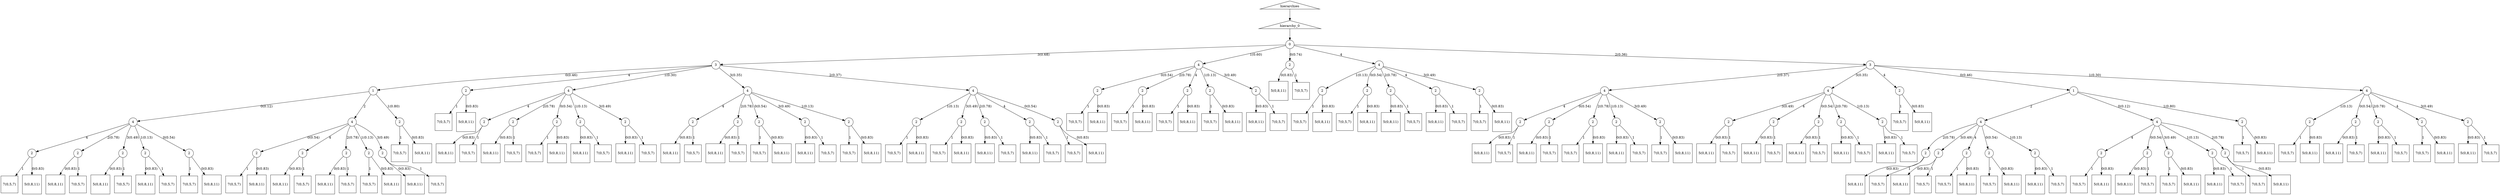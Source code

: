 digraph causations {
hierarchies [label="hierarchies", shape=triangle];
h0_t0_3_3_2_4_1_2_1_7 [label="7(0,5,7)", shape=square];
h0_t0_2_3_1_4_0_2_0_5 [label="5(0,8,11)", shape=square];
h0_nt0_3_3_3_4_4_2 [label="2", shape=circle];
h0_nt0_3_3_1_4_4_2 [label="2", shape=circle];
h0_t0_4_4_2_2_0_5 [label="5(0,8,11)", shape=square];
h0_t0_3_3_2_4_2_2_0_5 [label="5(0,8,11)", shape=square];
h0_nt0_3_3 [label="3", shape=circle];
h0_nt0_1_4_0_2 [label="2", shape=circle];
h0_t0_3_3_0_1_2_4_3_2_0_5 [label="5(0,8,11)", shape=square];
h0_t0_2_3_4_2_1_7 [label="7(0,5,7)", shape=square];
h0_nt0_3_3_0_1_0_4_4_2 [label="2", shape=circle];
h0_t0_2_3_3_4_1_2_0_5 [label="5(0,8,11)", shape=square];
h0_t0_3_3_0_1_0_4_2_2_0_5 [label="5(0,8,11)", shape=square];
h0_t0_2_3_0_1_0_4_0_2_0_5 [label="5(0,8,11)", shape=square];
h0_nt0_4_4_1_2 [label="2", shape=circle];
h0_nt0_3_3_0_1 [label="1", shape=circle];
h0_nt0_3_3_2_4_1_2 [label="2", shape=circle];
h0_t0_3_3_3_4_1_2_1_7 [label="7(0,5,7)", shape=square];
h0_t0_2_3_0_1_2_4_1_2_0_5 [label="5(0,8,11)", shape=square];
h0_t0_2_3_2_4_2_2_1_7 [label="7(0,5,7)", shape=square];
h0_nt0_3_3_1_4_2_2 [label="2", shape=circle];
h0_nt0_3_3_3_4_2_2 [label="2", shape=circle];
h0 [label="hierarchy_0", shape=triangle];
h0_t0_1_4_0_2_1_7 [label="7(0,5,7)", shape=square];
h0_t0_2_3_0_1_2_4_0_2_1_7 [label="7(0,5,7)", shape=square];
h0_nt0_3_3_4_2 [label="2", shape=circle];
h0_t0_4_4_1_2_1_7 [label="7(0,5,7)", shape=square];
h0_t0_3_3_1_4_2_2_0_5 [label="5(0,8,11)", shape=square];
h0_nt0_1_4_2_2 [label="2", shape=circle];
h0_t0_3_3_0_1_0_4_4_2_1_7 [label="7(0,5,7)", shape=square];
h0_nt0_3_3_2_4_3_2 [label="2", shape=circle];
h0_t0_3_3_1_4_1_2_0_5 [label="5(0,8,11)", shape=square];
h0_t0_3_3_0_1_0_4_3_2_0_5 [label="5(0,8,11)", shape=square];
h0_t0_3_3_1_4_0_2_1_7 [label="7(0,5,7)", shape=square];
h0_t0_2_3_3_4_2_2_0_5 [label="5(0,8,11)", shape=square];
h0_t0_3_3_3_4_2_2_0_5 [label="5(0,8,11)", shape=square];
h0_nt0_2_3_3_4_3_2 [label="2", shape=circle];
h0_t0_2_3_3_4_2_2_1_7 [label="7(0,5,7)", shape=square];
h0_nt0_3_3_3_4_0_2 [label="2", shape=circle];
h0_t0_2_3_0_1_2_4_2_2_0_5 [label="5(0,8,11)", shape=square];
h0_nt0_2_3_0_1_0_4_4_2 [label="2", shape=circle];
h0_nt0_2_3_2_4_4_2 [label="2", shape=circle];
h0_t0_2_3_1_4_1_2_1_7 [label="7(0,5,7)", shape=square];
h0_t0_4_4_0_2_1_7 [label="7(0,5,7)", shape=square];
h0_nt0_1_4_4_2 [label="2", shape=circle];
h0_nt0_1_4 [label="4", shape=circle];
h0_t0_2_3_0_1_0_4_1_2_0_5 [label="5(0,8,11)", shape=square];
h0_t0_3_3_0_1_0_4_1_2_0_5 [label="5(0,8,11)", shape=square];
h0_t0_2_3_3_4_0_2_0_5 [label="5(0,8,11)", shape=square];
h0_t0_1_4_0_2_0_5 [label="5(0,8,11)", shape=square];
h0_t0_3_3_2_4_0_2_1_7 [label="7(0,5,7)", shape=square];
h0_nt0_2_3_2_4_0_2 [label="2", shape=circle];
h0_nt0_3_3_0_1_2_4_0_2 [label="2", shape=circle];
h0_nt0_3_3_0_1_2_4_4_2 [label="2", shape=circle];
h0_t0_2_3_2_4_0_2_0_5 [label="5(0,8,11)", shape=square];
h0_t0_2_3_2_4_2_2_0_5 [label="5(0,8,11)", shape=square];
h0_nt0_3_3_0_1_0_4 [label="4", shape=circle];
h0_t0_2_3_0_1_0_4_0_2_1_7 [label="7(0,5,7)", shape=square];
h0_t0_3_3_3_4_4_2_0_5 [label="5(0,8,11)", shape=square];
h0_nt0_2_3_1_4_1_2 [label="2", shape=circle];
h0_nt0_2_3_0_1_2_4_2_2 [label="2", shape=circle];
h0_t0_3_3_0_1_2_4_0_2_1_7 [label="7(0,5,7)", shape=square];
h0_nt0_3_3_0_1_0_4_2_2 [label="2", shape=circle];
h0_t0_3_3_3_4_0_2_1_7 [label="7(0,5,7)", shape=square];
h0_t0_4_4_4_2_0_5 [label="5(0,8,11)", shape=square];
h0_t0_2_3_3_4_3_2_0_5 [label="5(0,8,11)", shape=square];
h0_t0_2_3_0_1_2_4_3_2_0_5 [label="5(0,8,11)", shape=square];
h0_t0_2_3_0_1_0_4_3_2_1_7 [label="7(0,5,7)", shape=square];
h0_t0_4_4_2_2_1_7 [label="7(0,5,7)", shape=square];
h0_t0_4_4_0_2_0_5 [label="5(0,8,11)", shape=square];
h0_nt0_2_3_0_1_0_4_0_2 [label="2", shape=circle];
h0_t0_0_2_0_5 [label="5(0,8,11)", shape=square];
h0_t0_2_3_0_1_2_4_0_2_0_5 [label="5(0,8,11)", shape=square];
h0_nt0_2_3_2_4 [label="4", shape=circle];
h0_t0_3_3_2_4_2_2_1_7 [label="7(0,5,7)", shape=square];
h0_t0_3_3_1_4_3_2_0_5 [label="5(0,8,11)", shape=square];
h0_t0_2_3_0_1_2_4_4_2_1_7 [label="7(0,5,7)", shape=square];
h0_t0_2_3_3_4_1_2_1_7 [label="7(0,5,7)", shape=square];
h0_nt0 [label="0", shape=circle];
h0_t0_3_3_1_4_4_2_0_5 [label="5(0,8,11)", shape=square];
h0_t0_1_4_4_2_1_7 [label="7(0,5,7)", shape=square];
h0_t0_2_3_1_4_0_2_1_7 [label="7(0,5,7)", shape=square];
h0_t0_3_3_0_1_0_4_0_2_1_7 [label="7(0,5,7)", shape=square];
h0_t0_3_3_1_4_0_2_0_5 [label="5(0,8,11)", shape=square];
h0_t0_2_3_0_1_1_2_1_7 [label="7(0,5,7)", shape=square];
h0_nt0_2_3_0_1_2_4_3_2 [label="2", shape=circle];
h0_t0_3_3_1_4_4_2_1_7 [label="7(0,5,7)", shape=square];
h0_t0_3_3_0_1_1_2_1_7 [label="7(0,5,7)", shape=square];
h0_t0_2_3_2_4_3_2_1_7 [label="7(0,5,7)", shape=square];
h0_nt0_3_3_1_4_0_2 [label="2", shape=circle];
h0_t0_1_4_3_2_0_5 [label="5(0,8,11)", shape=square];
h0_t0_1_4_3_2_1_7 [label="7(0,5,7)", shape=square];
h0_t0_3_3_2_4_1_2_0_5 [label="5(0,8,11)", shape=square];
h0_nt0_2_3_3_4_4_2 [label="2", shape=circle];
h0_t0_4_4_1_2_0_5 [label="5(0,8,11)", shape=square];
h0_t0_3_3_0_1_2_4_1_2_1_7 [label="7(0,5,7)", shape=square];
h0_t0_2_3_2_4_1_2_0_5 [label="5(0,8,11)", shape=square];
h0_nt0_3_3_2_4_2_2 [label="2", shape=circle];
h0_nt0_2_3_0_1_2_4_4_2 [label="2", shape=circle];
h0_t0_3_3_0_1_2_4_2_2_0_5 [label="5(0,8,11)", shape=square];
h0_t0_3_3_3_4_3_2_0_5 [label="5(0,8,11)", shape=square];
h0_t0_2_3_0_1_0_4_4_2_1_7 [label="7(0,5,7)", shape=square];
h0_t0_3_3_4_2_1_7 [label="7(0,5,7)", shape=square];
h0_nt0_2_3_2_4_2_2 [label="2", shape=circle];
h0_nt0_3_3_0_1_2_4_2_2 [label="2", shape=circle];
h0_t0_2_3_1_4_3_2_0_5 [label="5(0,8,11)", shape=square];
h0_nt0_2_3_3_4 [label="4", shape=circle];
h0_t0_3_3_3_4_4_2_1_7 [label="7(0,5,7)", shape=square];
h0_t0_1_4_4_2_0_5 [label="5(0,8,11)", shape=square];
h0_nt0_3_3_2_4_4_2 [label="2", shape=circle];
h0_t0_2_3_3_4_0_2_1_7 [label="7(0,5,7)", shape=square];
h0_nt0_3_3_0_1_0_4_3_2 [label="2", shape=circle];
h0_t0_2_3_0_1_0_4_4_2_0_5 [label="5(0,8,11)", shape=square];
h0_t0_2_3_2_4_4_2_0_5 [label="5(0,8,11)", shape=square];
h0_nt0_2_3_0_1_2_4 [label="4", shape=circle];
h0_nt0_4_4_0_2 [label="2", shape=circle];
h0_t0_3_3_0_1_0_4_1_2_1_7 [label="7(0,5,7)", shape=square];
h0_nt0_2_3_1_4_0_2 [label="2", shape=circle];
h0_t0_3_3_1_4_3_2_1_7 [label="7(0,5,7)", shape=square];
h0_nt0_2_3_3_4_0_2 [label="2", shape=circle];
h0_t0_3_3_4_2_0_5 [label="5(0,8,11)", shape=square];
h0_nt0_3_3_0_1_2_4_1_2 [label="2", shape=circle];
h0_nt0_3_3_0_1_0_4_1_2 [label="2", shape=circle];
h0_t0_2_3_1_4_4_2_1_7 [label="7(0,5,7)", shape=square];
h0_t0_2_3_0_1_0_4_2_2_1_7 [label="7(0,5,7)", shape=square];
h0_nt0_2_3_2_4_1_2 [label="2", shape=circle];
h0_nt0_3_3_0_1_2_4_3_2 [label="2", shape=circle];
h0_nt0_2_3_1_4_2_2 [label="2", shape=circle];
h0_t0_3_3_0_1_2_4_2_2_1_7 [label="7(0,5,7)", shape=square];
h0_nt0_2_3_3_4_2_2 [label="2", shape=circle];
h0_t0_2_3_0_1_0_4_3_2_0_5 [label="5(0,8,11)", shape=square];
h0_t0_3_3_2_4_3_2_1_7 [label="7(0,5,7)", shape=square];
h0_t0_3_3_3_4_0_2_0_5 [label="5(0,8,11)", shape=square];
h0_nt0_2_3_0_1_0_4_3_2 [label="2", shape=circle];
h0_nt0_2_3_2_4_3_2 [label="2", shape=circle];
h0_t0_2_3_3_4_4_2_0_5 [label="5(0,8,11)", shape=square];
h0_nt0_3_3_2_4_0_2 [label="2", shape=circle];
h0_t0_2_3_0_1_2_4_3_2_1_7 [label="7(0,5,7)", shape=square];
h0_nt0_2_3_1_4_4_2 [label="2", shape=circle];
h0_t0_2_3_0_1_2_4_4_2_0_5 [label="5(0,8,11)", shape=square];
h0_t0_3_3_0_1_2_4_1_2_0_5 [label="5(0,8,11)", shape=square];
h0_t0_3_3_3_4_3_2_1_7 [label="7(0,5,7)", shape=square];
h0_nt0_3_3_1_4_1_2 [label="2", shape=circle];
h0_nt0_1_4_1_2 [label="2", shape=circle];
h0_nt0_0_2 [label="2", shape=circle];
h0_t0_2_3_2_4_4_2_1_7 [label="7(0,5,7)", shape=square];
h0_t0_1_4_2_2_1_7 [label="7(0,5,7)", shape=square];
h0_t0_2_3_1_4_2_2_0_5 [label="5(0,8,11)", shape=square];
h0_t0_4_4_3_2_1_7 [label="7(0,5,7)", shape=square];
h0_nt0_2_3_4_2 [label="2", shape=circle];
h0_nt0_2_3_0_1 [label="1", shape=circle];
h0_nt0_3_3_3_4_3_2 [label="2", shape=circle];
h0_t0_2_3_1_4_4_2_0_5 [label="5(0,8,11)", shape=square];
h0_nt0_4_4 [label="4", shape=circle];
h0_nt0_2_3_0_1_0_4 [label="4", shape=circle];
h0_t0_3_3_0_1_0_4_2_2_1_7 [label="7(0,5,7)", shape=square];
h0_nt0_4_4_2_2 [label="2", shape=circle];
h0_t0_3_3_1_4_2_2_1_7 [label="7(0,5,7)", shape=square];
h0_t0_3_3_2_4_4_2_0_5 [label="5(0,8,11)", shape=square];
h0_t0_3_3_0_1_2_4_3_2_1_7 [label="7(0,5,7)", shape=square];
h0_t0_2_3_0_1_0_4_2_2_0_5 [label="5(0,8,11)", shape=square];
h0_t0_2_3_2_4_1_2_1_7 [label="7(0,5,7)", shape=square];
h0_t0_3_3_0_1_0_4_4_2_0_5 [label="5(0,8,11)", shape=square];
h0_t0_3_3_3_4_1_2_0_5 [label="5(0,8,11)", shape=square];
h0_t0_2_3_3_4_4_2_1_7 [label="7(0,5,7)", shape=square];
h0_t0_1_4_1_2_1_7 [label="7(0,5,7)", shape=square];
h0_t0_2_3_1_4_3_2_1_7 [label="7(0,5,7)", shape=square];
h0_t0_3_3_0_1_0_4_0_2_0_5 [label="5(0,8,11)", shape=square];
h0_nt0_2_3_1_4 [label="4", shape=circle];
h0_t0_1_4_2_2_0_5 [label="5(0,8,11)", shape=square];
h0_t0_2_3_0_1_2_4_1_2_1_7 [label="7(0,5,7)", shape=square];
h0_nt0_3_3_1_4 [label="4", shape=circle];
h0_t0_0_2_1_7 [label="7(0,5,7)", shape=square];
h0_nt0_2_3_0_1_2_4_0_2 [label="2", shape=circle];
h0_nt0_2_3_0_1_2_4_1_2 [label="2", shape=circle];
h0_t0_3_3_2_4_0_2_0_5 [label="5(0,8,11)", shape=square];
h0_nt0_2_3_0_1_0_4_1_2 [label="2", shape=circle];
h0_t0_3_3_0_1_1_2_0_5 [label="5(0,8,11)", shape=square];
h0_nt0_3_3_3_4 [label="4", shape=circle];
h0_nt0_3_3_0_1_2_4 [label="4", shape=circle];
h0_t0_2_3_4_2_0_5 [label="5(0,8,11)", shape=square];
h0_t0_2_3_1_4_1_2_0_5 [label="5(0,8,11)", shape=square];
h0_t0_3_3_3_4_2_2_1_7 [label="7(0,5,7)", shape=square];
h0_nt0_1_4_3_2 [label="2", shape=circle];
h0_nt0_4_4_4_2 [label="2", shape=circle];
h0_nt0_4_4_3_2 [label="2", shape=circle];
h0_nt0_2_3_1_4_3_2 [label="2", shape=circle];
h0_t0_4_4_3_2_0_5 [label="5(0,8,11)", shape=square];
h0_t0_2_3_0_1_0_4_1_2_1_7 [label="7(0,5,7)", shape=square];
h0_t0_2_3_2_4_3_2_0_5 [label="5(0,8,11)", shape=square];
h0_t0_2_3_2_4_0_2_1_7 [label="7(0,5,7)", shape=square];
h0_t0_3_3_0_1_2_4_4_2_0_5 [label="5(0,8,11)", shape=square];
h0_t0_1_4_1_2_0_5 [label="5(0,8,11)", shape=square];
h0_t0_4_4_4_2_1_7 [label="7(0,5,7)", shape=square];
h0_t0_3_3_0_1_0_4_3_2_1_7 [label="7(0,5,7)", shape=square];
h0_t0_3_3_2_4_3_2_0_5 [label="5(0,8,11)", shape=square];
h0_nt0_3_3_0_1_0_4_0_2 [label="2", shape=circle];
h0_nt0_3_3_3_4_1_2 [label="2", shape=circle];
h0_t0_3_3_1_4_1_2_1_7 [label="7(0,5,7)", shape=square];
h0_nt0_2_3 [label="3", shape=circle];
h0_t0_3_3_0_1_2_4_4_2_1_7 [label="7(0,5,7)", shape=square];
h0_t0_3_3_2_4_4_2_1_7 [label="7(0,5,7)", shape=square];
h0_t0_3_3_0_1_2_4_0_2_0_5 [label="5(0,8,11)", shape=square];
h0_t0_2_3_3_4_3_2_1_7 [label="7(0,5,7)", shape=square];
h0_nt0_3_3_2_4 [label="4", shape=circle];
h0_t0_2_3_0_1_2_4_2_2_1_7 [label="7(0,5,7)", shape=square];
h0_nt0_2_3_3_4_1_2 [label="2", shape=circle];
h0_nt0_2_3_0_1_1_2 [label="2", shape=circle];
h0_t0_2_3_1_4_2_2_1_7 [label="7(0,5,7)", shape=square];
h0_nt0_2_3_0_1_0_4_2_2 [label="2", shape=circle];
h0_nt0_3_3_0_1_1_2 [label="2", shape=circle];
h0_t0_2_3_0_1_1_2_0_5 [label="5(0,8,11)", shape=square];
h0_nt0_3_3_1_4_3_2 [label="2", shape=circle];
h0_nt0_2_3_0_1_2_4 -> h0_nt0_2_3_0_1_2_4_1_2 [label="1(0.13)"];
h0_nt0_3_3_0_1_0_4 -> h0_nt0_3_3_0_1_0_4_1_2 [label="1(0.13)"];
h0_nt0_3_3_1_4_4_2 -> h0_t0_3_3_1_4_4_2_0_5 [label="0(0.83)"];
h0_nt0_3_3_3_4_1_2 -> h0_t0_3_3_3_4_1_2_1_7 [label="1"];
h0_nt0_2_3_0_1_0_4_0_2 -> h0_t0_2_3_0_1_0_4_0_2_0_5 [label="0(0.83)"];
h0_nt0_3_3_1_4_2_2 -> h0_t0_3_3_1_4_2_2_0_5 [label="0(0.83)"];
h0_nt0_2_3_0_1_2_4_4_2 -> h0_t0_2_3_0_1_2_4_4_2_1_7 [label="1"];
h0_nt0_2_3_3_4_2_2 -> h0_t0_2_3_3_4_2_2_1_7 [label="1"];
h0_nt0_4_4_0_2 -> h0_t0_4_4_0_2_0_5 [label="0(0.83)"];
h0_nt0_3_3_0_1_0_4_0_2 -> h0_t0_3_3_0_1_0_4_0_2_1_7 [label="1"];
h0_nt0_3_3_0_1_2_4 -> h0_nt0_3_3_0_1_2_4_3_2 [label="3(0.49)"];
h0_nt0_3_3_3_4 -> h0_nt0_3_3_3_4_0_2 [label="0(0.54)"];
h0_nt0_3_3_1_4 -> h0_nt0_3_3_1_4_2_2 [label="2(0.78)"];
h0_nt0_3_3_1_4_3_2 -> h0_t0_3_3_1_4_3_2_0_5 [label="0(0.83)"];
h0_nt0_2_3_0_1_2_4_3_2 -> h0_t0_2_3_0_1_2_4_3_2_0_5 [label="0(0.83)"];
h0_nt0_3_3_1_4_1_2 -> h0_t0_3_3_1_4_1_2_0_5 [label="0(0.83)"];
h0_nt0_3_3_2_4_0_2 -> h0_t0_3_3_2_4_0_2_1_7 [label="1"];
h0_nt0_3_3_1_4_4_2 -> h0_t0_3_3_1_4_4_2_1_7 [label="1"];
h0_nt0_3_3_3_4_0_2 -> h0_t0_3_3_3_4_0_2_0_5 [label="0(0.83)"];
h0_nt0_2_3_2_4_2_2 -> h0_t0_2_3_2_4_2_2_0_5 [label="0(0.83)"];
h0_nt0_2_3_3_4 -> h0_nt0_2_3_3_4_3_2 [label="3(0.49)"];
h0_nt0_2_3_0_1_1_2 -> h0_t0_2_3_0_1_1_2_1_7 [label="1"];
h0_nt0_3_3_0_1_2_4_2_2 -> h0_t0_3_3_0_1_2_4_2_2_1_7 [label="1"];
h0_nt0_1_4 -> h0_nt0_1_4_3_2 [label="3(0.49)"];
h0_nt0_2_3_2_4_0_2 -> h0_t0_2_3_2_4_0_2_0_5 [label="0(0.83)"];
h0_nt0_2_3_0_1_0_4_2_2 -> h0_t0_2_3_0_1_0_4_2_2_1_7 [label="1"];
h0_nt0_2_3_0_1_0_4_4_2 -> h0_t0_2_3_0_1_0_4_4_2_0_5 [label="0(0.83)"];
h0_nt0_3_3_0_1 -> h0_nt0_3_3_0_1_0_4 [label="0(0.12)"];
h0_nt0_3_3_3_4_2_2 -> h0_t0_3_3_3_4_2_2_0_5 [label="0(0.83)"];
h0_nt0_2_3_2_4_4_2 -> h0_t0_2_3_2_4_4_2_0_5 [label="0(0.83)"];
h0_nt0_2_3_2_4_1_2 -> h0_t0_2_3_2_4_1_2_1_7 [label="1"];
h0_nt0_3_3_3_4_3_2 -> h0_t0_3_3_3_4_3_2_0_5 [label="0(0.83)"];
h0_nt0_3_3_3_4_3_2 -> h0_t0_3_3_3_4_3_2_1_7 [label="1"];
h0_nt0_2_3_0_1_2_4 -> h0_nt0_2_3_0_1_2_4_0_2 [label="0(0.54)"];
h0_nt0_2_3_0_1_2_4 -> h0_nt0_2_3_0_1_2_4_2_2 [label="2(0.78)"];
h0_nt0_2_3_3_4_4_2 -> h0_t0_2_3_3_4_4_2_1_7 [label="1"];
h0_nt0_2_3_2_4_1_2 -> h0_t0_2_3_2_4_1_2_0_5 [label="0(0.83)"];
h0_nt0_3_3_0_1_0_4 -> h0_nt0_3_3_0_1_0_4_0_2 [label="0(0.54)"];
h0_nt0_2_3_0_1_0_4_3_2 -> h0_t0_2_3_0_1_0_4_3_2_0_5 [label="0(0.83)"];
h0_nt0_3_3_0_1_0_4 -> h0_nt0_3_3_0_1_0_4_2_2 [label="2(0.78)"];
h0_nt0_3_3_2_4 -> h0_nt0_3_3_2_4_1_2 [label="1(0.13)"];
h0_nt0_2_3_0_1_2_4_0_2 -> h0_t0_2_3_0_1_2_4_0_2_0_5 [label="0(0.83)"];
h0_nt0_3_3_0_1_0_4_0_2 -> h0_t0_3_3_0_1_0_4_0_2_0_5 [label="0(0.83)"];
h0_nt0_1_4_2_2 -> h0_t0_1_4_2_2_1_7 [label="1"];
h0_nt0_2_3_0_1 -> h0_nt0_2_3_0_1_1_2 [label="1(0.80)"];
h0_nt0_2_3_0_1_2_4_4_2 -> h0_t0_2_3_0_1_2_4_4_2_0_5 [label="0(0.83)"];
h0_nt0_3_3_0_1_0_4_4_2 -> h0_t0_3_3_0_1_0_4_4_2_0_5 [label="0(0.83)"];
h0_nt0_4_4 -> h0_nt0_4_4_4_2 [label="4"];
h0_nt0_3_3_4_2 -> h0_t0_3_3_4_2_1_7 [label="1"];
h0_nt0_1_4 -> h0_nt0_1_4_1_2 [label="1(0.13)"];
h0_nt0_2_3_0_1_0_4 -> h0_nt0_2_3_0_1_0_4_0_2 [label="0(0.54)"];
h0_nt0_2_3_1_4 -> h0_nt0_2_3_1_4_0_2 [label="0(0.54)"];
h0_nt0_3_3_1_4_1_2 -> h0_t0_3_3_1_4_1_2_1_7 [label="1"];
h0_nt0_3_3_2_4_3_2 -> h0_t0_3_3_2_4_3_2_1_7 [label="1"];
h0_nt0_1_4_1_2 -> h0_t0_1_4_1_2_0_5 [label="0(0.83)"];
h0_nt0_3_3 -> h0_nt0_3_3_2_4 [label="2(0.37)"];
h0_nt0_2_3_2_4_4_2 -> h0_t0_2_3_2_4_4_2_1_7 [label="1"];
h0_nt0_2_3_3_4 -> h0_nt0_2_3_3_4_2_2 [label="2(0.78)"];
h0_nt0_3_3_1_4 -> h0_nt0_3_3_1_4_0_2 [label="0(0.54)"];
h0_nt0_3_3_3_4 -> h0_nt0_3_3_3_4_2_2 [label="2(0.78)"];
h0_nt0_3_3_0_1_0_4_3_2 -> h0_t0_3_3_0_1_0_4_3_2_0_5 [label="0(0.83)"];
h0_nt0_3_3_0_1_2_4 -> h0_nt0_3_3_0_1_2_4_4_2 [label="4"];
h0_nt0_2_3_0_1_2_4 -> h0_nt0_2_3_0_1_2_4_4_2 [label="4"];
h0_nt0_3_3_0_1_2_4_2_2 -> h0_t0_3_3_0_1_2_4_2_2_0_5 [label="0(0.83)"];
h0_nt0_3_3_0_1_0_4_1_2 -> h0_t0_3_3_0_1_0_4_1_2_0_5 [label="0(0.83)"];
h0_nt0_2_3_2_4_2_2 -> h0_t0_2_3_2_4_2_2_1_7 [label="1"];
h0_nt0_2_3_1_4_2_2 -> h0_t0_2_3_1_4_2_2_1_7 [label="1"];
h0_nt0_2_3_0_1_2_4_3_2 -> h0_t0_2_3_0_1_2_4_3_2_1_7 [label="1"];
h0_nt0_2_3_3_4_2_2 -> h0_t0_2_3_3_4_2_2_0_5 [label="0(0.83)"];
h0_nt0_3_3_0_1_0_4_1_2 -> h0_t0_3_3_0_1_0_4_1_2_1_7 [label="1"];
h0_nt0_3_3_0_1_2_4_4_2 -> h0_t0_3_3_0_1_2_4_4_2_0_5 [label="0(0.83)"];
h0_nt0_3_3 -> h0_nt0_3_3_3_4 [label="3(0.35)"];
h0_nt0_4_4_3_2 -> h0_t0_4_4_3_2_0_5 [label="0(0.83)"];
h0_nt0_2_3_1_4_3_2 -> h0_t0_2_3_1_4_3_2_1_7 [label="1"];
h0_nt0_2_3_0_1_2_4_1_2 -> h0_t0_2_3_0_1_2_4_1_2_1_7 [label="1"];
h0_nt0_1_4 -> h0_nt0_1_4_0_2 [label="0(0.54)"];
h0_nt0_2_3_0_1_0_4 -> h0_nt0_2_3_0_1_0_4_1_2 [label="1(0.13)"];
h0_nt0_1_4 -> h0_nt0_1_4_2_2 [label="2(0.78)"];
h0_nt0_3_3_3_4 -> h0_nt0_3_3_3_4_1_2 [label="1(0.13)"];
h0_nt0_4_4_1_2 -> h0_t0_4_4_1_2_0_5 [label="0(0.83)"];
h0_nt0_2_3 -> h0_nt0_2_3_1_4 [label="1(0.30)"];
h0_nt0_2_3_4_2 -> h0_t0_2_3_4_2_1_7 [label="1"];
h0_nt0_2_3_3_4 -> h0_nt0_2_3_3_4_1_2 [label="1(0.13)"];
h0_nt0_3_3_1_4_2_2 -> h0_t0_3_3_1_4_2_2_1_7 [label="1"];
h0_nt0_2_3_0_1_2_4_2_2 -> h0_t0_2_3_0_1_2_4_2_2_0_5 [label="0(0.83)"];
h0_nt0_3_3_0_1_0_4_2_2 -> h0_t0_3_3_0_1_0_4_2_2_0_5 [label="0(0.83)"];
h0_nt0_3_3_3_4_2_2 -> h0_t0_3_3_3_4_2_2_1_7 [label="1"];
h0_nt0_4_4 -> h0_nt0_4_4_3_2 [label="3(0.49)"];
h0_nt0_2_3_2_4 -> h0_nt0_2_3_2_4_3_2 [label="3(0.49)"];
h0_nt0_3_3_2_4_2_2 -> h0_t0_3_3_2_4_2_2_1_7 [label="1"];
h0_nt0_2_3_0_1_0_4_1_2 -> h0_t0_2_3_0_1_0_4_1_2_0_5 [label="0(0.83)"];
h0_nt0_2_3_3_4_3_2 -> h0_t0_2_3_3_4_3_2_1_7 [label="1"];
h0 -> h0_nt0
h0_nt0_2_3_0_1_0_4_0_2 -> h0_t0_2_3_0_1_0_4_0_2_1_7 [label="1"];
h0_nt0_2_3_2_4_3_2 -> h0_t0_2_3_2_4_3_2_1_7 [label="1"];
h0_nt0_1_4_3_2 -> h0_t0_1_4_3_2_0_5 [label="0(0.83)"];
h0_nt0_3_3 -> h0_nt0_3_3_0_1 [label="0(0.46)"];
h0_nt0_4_4_2_2 -> h0_t0_4_4_2_2_1_7 [label="1"];
h0_nt0_3_3_2_4_2_2 -> h0_t0_3_3_2_4_2_2_0_5 [label="0(0.83)"];
h0_nt0_3_3_0_1_2_4_4_2 -> h0_t0_3_3_0_1_2_4_4_2_1_7 [label="1"];
h0_nt0_3_3_0_1_0_4_3_2 -> h0_t0_3_3_0_1_0_4_3_2_1_7 [label="1"];
h0_nt0_3_3_0_1_2_4_3_2 -> h0_t0_3_3_0_1_2_4_3_2_0_5 [label="0(0.83)"];
h0_nt0_3_3_2_4 -> h0_nt0_3_3_2_4_3_2 [label="3(0.49)"];
h0_nt0_2_3_1_4_4_2 -> h0_t0_2_3_1_4_4_2_0_5 [label="0(0.83)"];
h0_nt0_2_3_1_4 -> h0_nt0_2_3_1_4_2_2 [label="2(0.78)"];
h0_nt0_2_3 -> h0_nt0_2_3_4_2 [label="4"];
h0_nt0 -> h0_nt0_4_4 [label="4"];
h0_nt0_3_3_2_4_0_2 -> h0_t0_3_3_2_4_0_2_0_5 [label="0(0.83)"];
h0_nt0_2_3_1_4_2_2 -> h0_t0_2_3_1_4_2_2_0_5 [label="0(0.83)"];
h0_nt0_4_4_4_2 -> h0_t0_4_4_4_2_0_5 [label="0(0.83)"];
h0_nt0_2_3_3_4_1_2 -> h0_t0_2_3_3_4_1_2_1_7 [label="1"];
h0_nt0_3_3_2_4_1_2 -> h0_t0_3_3_2_4_1_2_0_5 [label="0(0.83)"];
h0_nt0_2_3_3_4 -> h0_nt0_2_3_3_4_0_2 [label="0(0.54)"];
h0_nt0_3_3_0_1_1_2 -> h0_t0_3_3_0_1_1_2_1_7 [label="1"];
h0_nt0_2_3_2_4 -> h0_nt0_2_3_2_4_1_2 [label="1(0.13)"];
h0_nt0_2_3_1_4_1_2 -> h0_t0_2_3_1_4_1_2_0_5 [label="0(0.83)"];
h0_nt0 -> h0_nt0_0_2 [label="0(0.74)"];
h0_nt0_2_3_0_1_0_4 -> h0_nt0_2_3_0_1_0_4_2_2 [label="2(0.78)"];
h0_nt0_1_4_0_2 -> h0_t0_1_4_0_2_1_7 [label="1"];
h0_nt0_3_3_4_2 -> h0_t0_3_3_4_2_0_5 [label="0(0.83)"];
h0_nt0_0_2 -> h0_t0_0_2_0_5 [label="0(0.83)"];
h0_nt0_3_3_3_4_0_2 -> h0_t0_3_3_3_4_0_2_1_7 [label="1"];
h0_nt0_2_3_4_2 -> h0_t0_2_3_4_2_0_5 [label="0(0.83)"];
h0_nt0_3_3_2_4_3_2 -> h0_t0_3_3_2_4_3_2_0_5 [label="0(0.83)"];
h0_nt0_2_3_0_1_0_4_2_2 -> h0_t0_2_3_0_1_0_4_2_2_0_5 [label="0(0.83)"];
h0_nt0_2_3_0_1_2_4_1_2 -> h0_t0_2_3_0_1_2_4_1_2_0_5 [label="0(0.83)"];
h0_nt0_4_4_4_2 -> h0_t0_4_4_4_2_1_7 [label="1"];
h0_nt0_2_3_1_4_0_2 -> h0_t0_2_3_1_4_0_2_0_5 [label="0(0.83)"];
h0_nt0 -> h0_nt0_2_3 [label="2(0.36)"];
h0_nt0_2_3_0_1 -> h0_nt0_2_3_0_1_0_4 [label="0(0.12)"];
h0_nt0_2_3_1_4_3_2 -> h0_t0_2_3_1_4_3_2_0_5 [label="0(0.83)"];
h0_nt0_0_2 -> h0_t0_0_2_1_7 [label="1"];
h0_nt0_3_3_0_1_2_4 -> h0_nt0_3_3_0_1_2_4_0_2 [label="0(0.54)"];
h0_nt0_3_3_3_4 -> h0_nt0_3_3_3_4_3_2 [label="3(0.49)"];
h0_nt0_4_4_0_2 -> h0_t0_4_4_0_2_1_7 [label="1"];
h0_nt0_3_3_0_1_0_4 -> h0_nt0_3_3_0_1_0_4_3_2 [label="3(0.49)"];
h0_nt0_3_3_2_4_1_2 -> h0_t0_3_3_2_4_1_2_1_7 [label="1"];
h0_nt0_3_3_1_4_3_2 -> h0_t0_3_3_1_4_3_2_1_7 [label="1"];
h0_nt0_3_3_0_1_2_4_0_2 -> h0_t0_3_3_0_1_2_4_0_2_1_7 [label="1"];
h0_nt0_2_3_1_4_4_2 -> h0_t0_2_3_1_4_4_2_1_7 [label="1"];
h0_nt0_3_3_0_1_2_4_1_2 -> h0_t0_3_3_0_1_2_4_1_2_1_7 [label="1"];
h0_nt0_3_3_2_4_4_2 -> h0_t0_3_3_2_4_4_2_0_5 [label="0(0.83)"];
h0_nt0_2_3_1_4 -> h0_nt0_2_3_1_4_1_2 [label="1(0.13)"];
h0_nt0_2_3_3_4 -> h0_nt0_2_3_3_4_4_2 [label="4"];
h0_nt0_1_4_3_2 -> h0_t0_1_4_3_2_1_7 [label="1"];
h0_nt0_2_3_0_1_0_4_3_2 -> h0_t0_2_3_0_1_0_4_3_2_1_7 [label="1"];
h0_nt0_2_3_3_4_0_2 -> h0_t0_2_3_3_4_0_2_0_5 [label="0(0.83)"];
h0_nt0_3_3_0_1 -> h0_nt0_3_3_0_1_2_4 [label="2"];
h0_nt0_2_3_1_4 -> h0_nt0_2_3_1_4_4_2 [label="4"];
h0_nt0_2_3_3_4_3_2 -> h0_t0_2_3_3_4_3_2_0_5 [label="0(0.83)"];
h0_nt0_2_3_2_4 -> h0_nt0_2_3_2_4_4_2 [label="4"];
h0_nt0_3_3_0_1_2_4_1_2 -> h0_t0_3_3_0_1_2_4_1_2_0_5 [label="0(0.83)"];
h0_nt0 -> h0_nt0_3_3 [label="3(0.68)"];
h0_nt0_3_3_0_1_2_4 -> h0_nt0_3_3_0_1_2_4_1_2 [label="1(0.13)"];
h0_nt0_2_3_0_1_2_4 -> h0_nt0_2_3_0_1_2_4_3_2 [label="3(0.49)"];
hierarchies -> h0
h0_nt0_3_3_0_1 -> h0_nt0_3_3_0_1_1_2 [label="1(0.80)"];
h0_nt0_3_3 -> h0_nt0_3_3_4_2 [label="4"];
h0_nt0_2_3_0_1_0_4_4_2 -> h0_t0_2_3_0_1_0_4_4_2_1_7 [label="1"];
h0_nt0_3_3_0_1_0_4_4_2 -> h0_t0_3_3_0_1_0_4_4_2_1_7 [label="1"];
h0_nt0_2_3_1_4_1_2 -> h0_t0_2_3_1_4_1_2_1_7 [label="1"];
h0_nt0_2_3_0_1_0_4 -> h0_nt0_2_3_0_1_0_4_4_2 [label="4"];
h0_nt0_2_3_0_1_0_4_1_2 -> h0_t0_2_3_0_1_0_4_1_2_1_7 [label="1"];
h0_nt0_3_3_0_1_2_4_3_2 -> h0_t0_3_3_0_1_2_4_3_2_1_7 [label="1"];
h0_nt0_2_3 -> h0_nt0_2_3_2_4 [label="2(0.37)"];
h0_nt0_4_4 -> h0_nt0_4_4_1_2 [label="1(0.13)"];
h0_nt0_3_3_0_1_0_4 -> h0_nt0_3_3_0_1_0_4_4_2 [label="4"];
h0_nt0_4_4_2_2 -> h0_t0_4_4_2_2_0_5 [label="0(0.83)"];
h0_nt0_4_4_3_2 -> h0_t0_4_4_3_2_1_7 [label="1"];
h0_nt0_3_3_1_4_0_2 -> h0_t0_3_3_1_4_0_2_1_7 [label="1"];
h0_nt0_1_4_1_2 -> h0_t0_1_4_1_2_1_7 [label="1"];
h0_nt0_2_3_0_1_0_4 -> h0_nt0_2_3_0_1_0_4_3_2 [label="3(0.49)"];
h0_nt0_1_4_4_2 -> h0_t0_1_4_4_2_1_7 [label="1"];
h0_nt0_3_3 -> h0_nt0_3_3_1_4 [label="1(0.30)"];
h0_nt0_2_3_1_4 -> h0_nt0_2_3_1_4_3_2 [label="3(0.49)"];
h0_nt0_2_3_0_1_2_4_0_2 -> h0_t0_2_3_0_1_2_4_0_2_1_7 [label="1"];
h0_nt0_3_3_0_1_2_4_0_2 -> h0_t0_3_3_0_1_2_4_0_2_0_5 [label="0(0.83)"];
h0_nt0_3_3_1_4 -> h0_nt0_3_3_1_4_1_2 [label="1(0.13)"];
h0_nt0_3_3_3_4_4_2 -> h0_t0_3_3_3_4_4_2_1_7 [label="1"];
h0_nt0_2_3_3_4_4_2 -> h0_t0_2_3_3_4_4_2_0_5 [label="0(0.83)"];
h0_nt0_4_4_1_2 -> h0_t0_4_4_1_2_1_7 [label="1"];
h0_nt0_3_3_2_4_4_2 -> h0_t0_3_3_2_4_4_2_1_7 [label="1"];
h0_nt0_2_3 -> h0_nt0_2_3_3_4 [label="3(0.35)"];
h0_nt0_3_3_0_1_2_4 -> h0_nt0_3_3_0_1_2_4_2_2 [label="2(0.78)"];
h0_nt0_3_3_1_4 -> h0_nt0_3_3_1_4_3_2 [label="3(0.49)"];
h0_nt0_1_4 -> h0_nt0_1_4_4_2 [label="4"];
h0_nt0_2_3_0_1_1_2 -> h0_t0_2_3_0_1_1_2_0_5 [label="0(0.83)"];
h0_nt0_3_3_2_4 -> h0_nt0_3_3_2_4_0_2 [label="0(0.54)"];
h0_nt0_3_3_2_4 -> h0_nt0_3_3_2_4_4_2 [label="4"];
h0_nt0_4_4 -> h0_nt0_4_4_2_2 [label="2(0.78)"];
h0_nt0_4_4 -> h0_nt0_4_4_0_2 [label="0(0.54)"];
h0_nt0_1_4_0_2 -> h0_t0_1_4_0_2_0_5 [label="0(0.83)"];
h0_nt0_2_3_2_4 -> h0_nt0_2_3_2_4_2_2 [label="2(0.78)"];
h0_nt0_2_3_3_4_1_2 -> h0_t0_2_3_3_4_1_2_0_5 [label="0(0.83)"];
h0_nt0_2_3_2_4 -> h0_nt0_2_3_2_4_0_2 [label="0(0.54)"];
h0_nt0_3_3_3_4 -> h0_nt0_3_3_3_4_4_2 [label="4"];
h0_nt0 -> h0_nt0_1_4 [label="1(0.60)"];
h0_nt0_3_3_3_4_1_2 -> h0_t0_3_3_3_4_1_2_0_5 [label="0(0.83)"];
h0_nt0_3_3_1_4 -> h0_nt0_3_3_1_4_4_2 [label="4"];
h0_nt0_2_3_2_4_3_2 -> h0_t0_2_3_2_4_3_2_0_5 [label="0(0.83)"];
h0_nt0_3_3_0_1_0_4_2_2 -> h0_t0_3_3_0_1_0_4_2_2_1_7 [label="1"];
h0_nt0_3_3_2_4 -> h0_nt0_3_3_2_4_2_2 [label="2(0.78)"];
h0_nt0_2_3_2_4_0_2 -> h0_t0_2_3_2_4_0_2_1_7 [label="1"];
h0_nt0_2_3_1_4_0_2 -> h0_t0_2_3_1_4_0_2_1_7 [label="1"];
h0_nt0_2_3_0_1_2_4_2_2 -> h0_t0_2_3_0_1_2_4_2_2_1_7 [label="1"];
h0_nt0_3_3_0_1_1_2 -> h0_t0_3_3_0_1_1_2_0_5 [label="0(0.83)"];
h0_nt0_2_3_3_4_0_2 -> h0_t0_2_3_3_4_0_2_1_7 [label="1"];
h0_nt0_1_4_2_2 -> h0_t0_1_4_2_2_0_5 [label="0(0.83)"];
h0_nt0_3_3_1_4_0_2 -> h0_t0_3_3_1_4_0_2_0_5 [label="0(0.83)"];
h0_nt0_2_3_0_1 -> h0_nt0_2_3_0_1_2_4 [label="2"];
h0_nt0_3_3_3_4_4_2 -> h0_t0_3_3_3_4_4_2_0_5 [label="0(0.83)"];
h0_nt0_1_4_4_2 -> h0_t0_1_4_4_2_0_5 [label="0(0.83)"];
h0_nt0_2_3 -> h0_nt0_2_3_0_1 [label="0(0.46)"];
}
